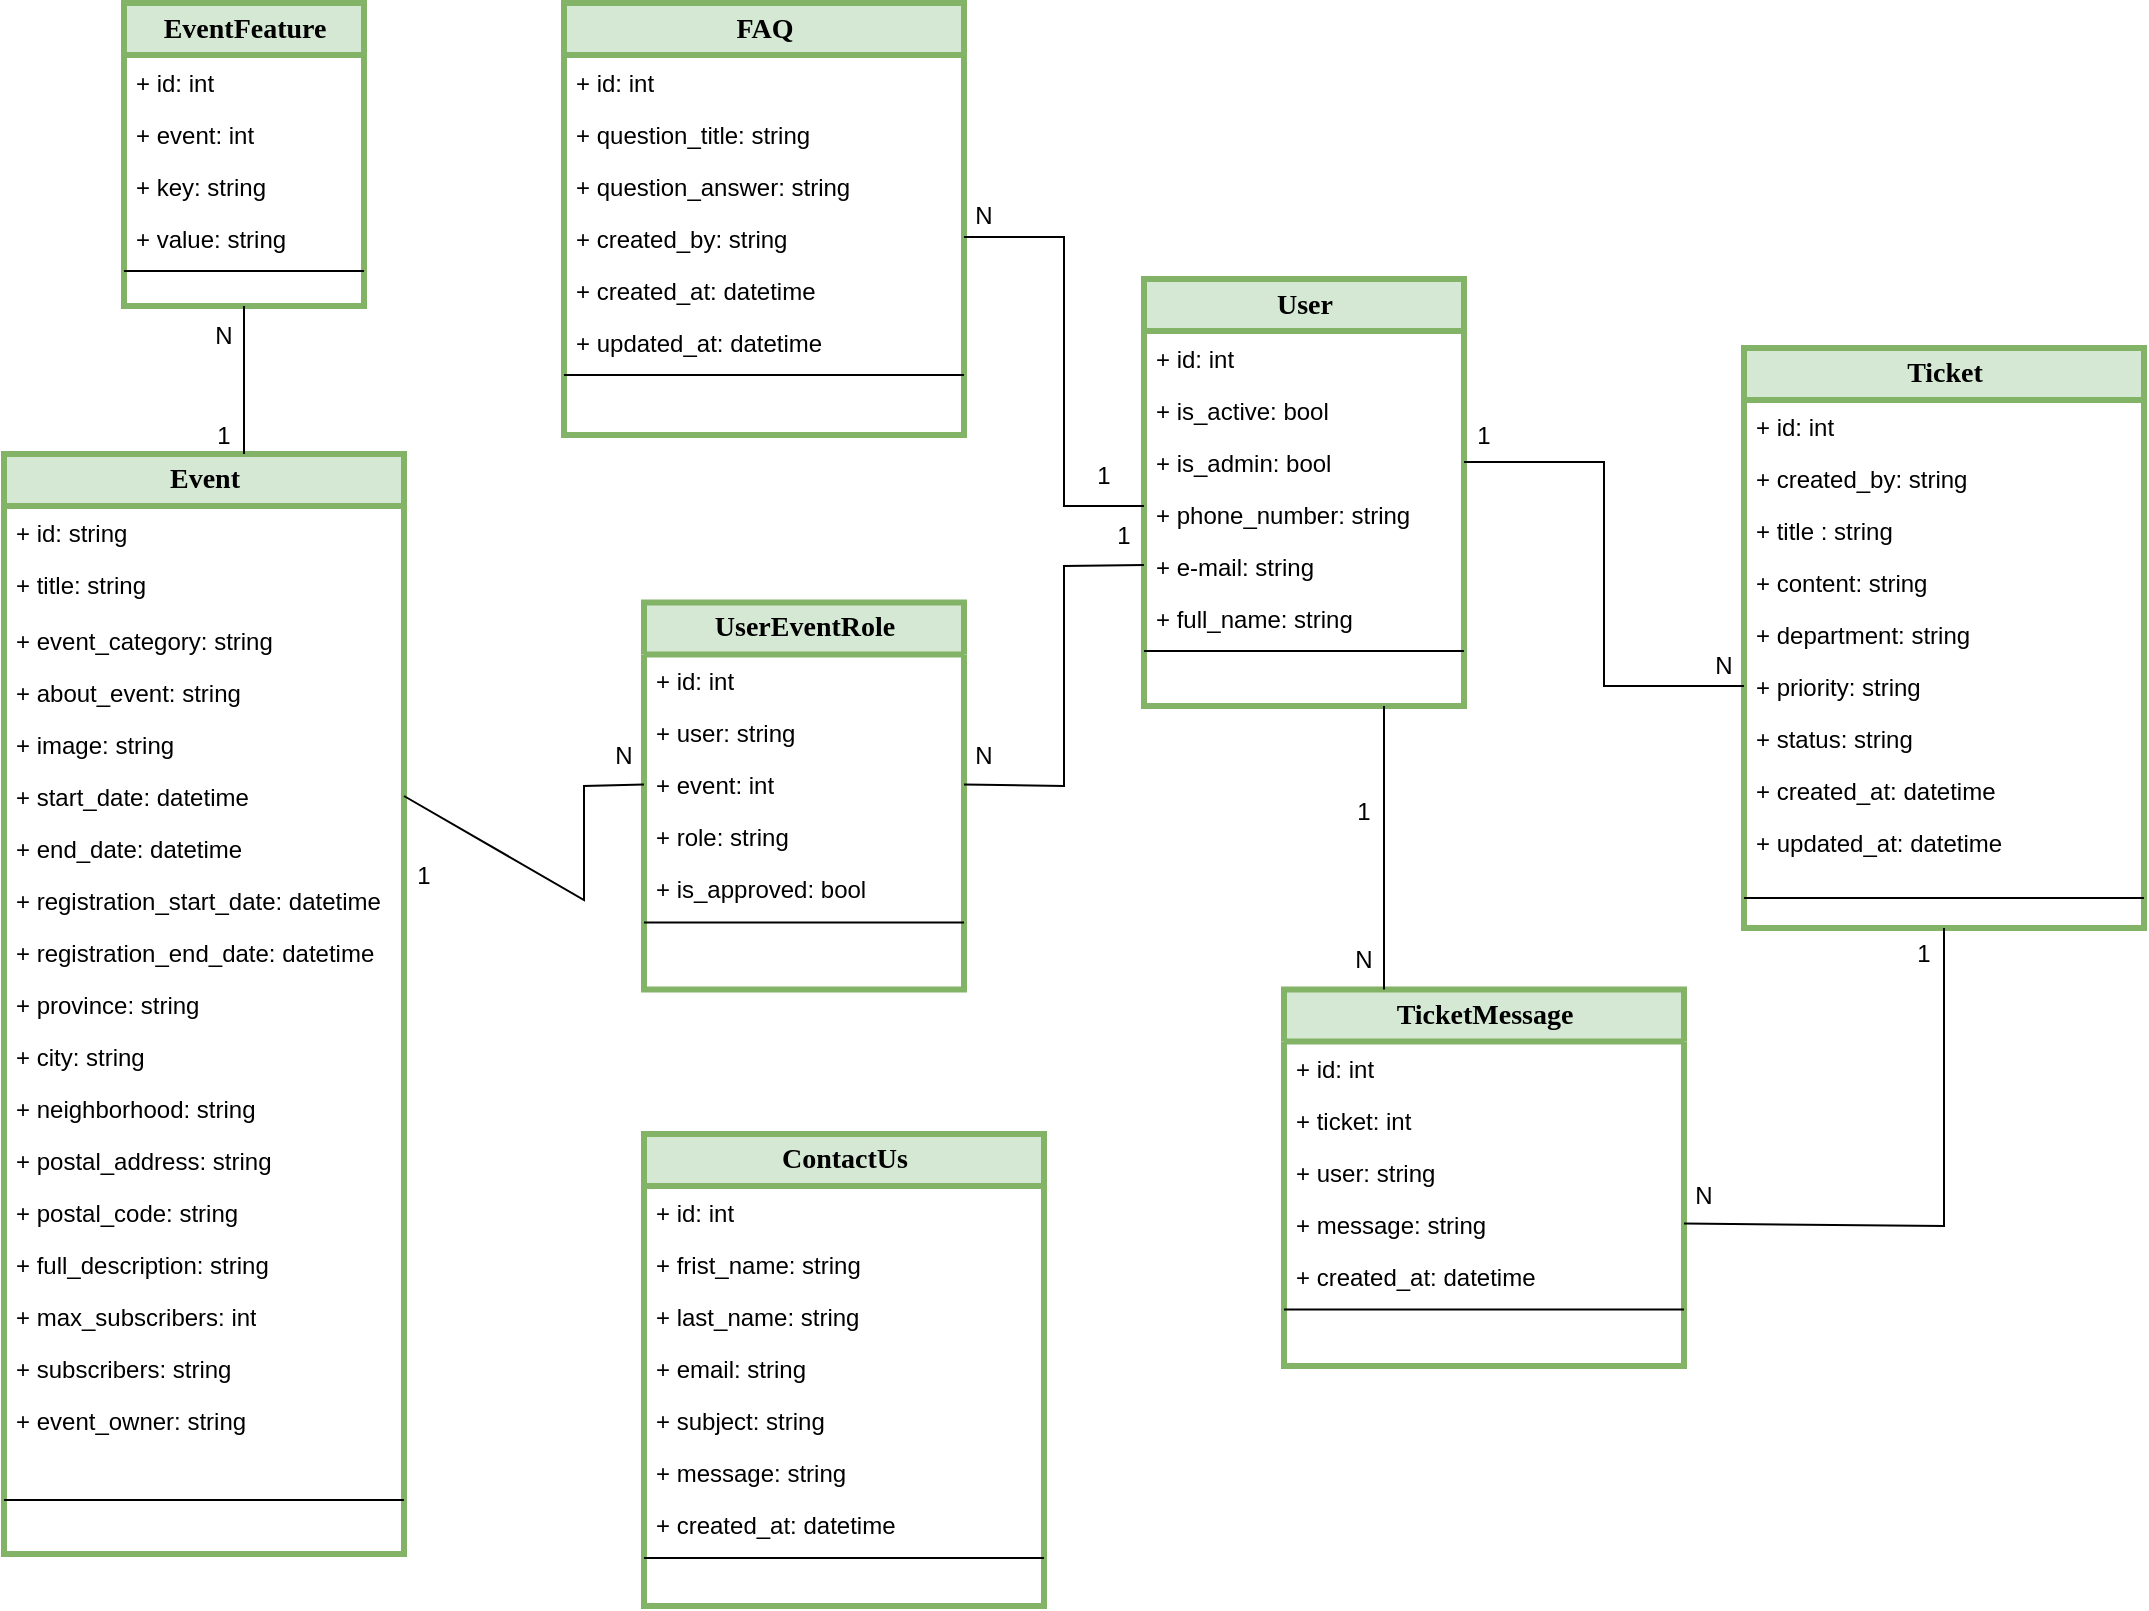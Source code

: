<mxfile version="25.0.2">
  <diagram name="Page-1" id="9f46799a-70d6-7492-0946-bef42562c5a5">
    <mxGraphModel dx="1434" dy="1686" grid="1" gridSize="10" guides="1" tooltips="1" connect="1" arrows="1" fold="1" page="1" pageScale="1" pageWidth="1100" pageHeight="850" background="none" math="0" shadow="0">
      <root>
        <mxCell id="0" />
        <mxCell id="1" parent="0" />
        <mxCell id="1JNQ6iAQLQbl-ibyV2LE-4" value="Event" style="swimlane;html=1;fontStyle=1;align=center;verticalAlign=middle;childLayout=stackLayout;horizontal=1;startSize=26;horizontalStack=0;resizeParent=1;resizeLast=0;collapsible=1;marginBottom=0;swimlaneFillColor=#ffffff;rounded=0;shadow=0;comic=0;labelBackgroundColor=none;strokeWidth=3;fillColor=#d5e8d4;fontFamily=Verdana;fontSize=14;strokeColor=#82b366;" parent="1" vertex="1">
          <mxGeometry x="240" y="-546" width="200" height="550" as="geometry" />
        </mxCell>
        <mxCell id="1JNQ6iAQLQbl-ibyV2LE-14" value="+ id: string" style="text;html=1;strokeColor=none;fillColor=none;align=left;verticalAlign=top;spacingLeft=4;spacingRight=4;whiteSpace=wrap;overflow=hidden;rotatable=0;points=[[0,0.5],[1,0.5]];portConstraint=eastwest;" parent="1JNQ6iAQLQbl-ibyV2LE-4" vertex="1">
          <mxGeometry y="26" width="200" height="26" as="geometry" />
        </mxCell>
        <mxCell id="1JNQ6iAQLQbl-ibyV2LE-6" value="+ title: string" style="text;html=1;strokeColor=none;fillColor=none;align=left;verticalAlign=top;spacingLeft=4;spacingRight=4;whiteSpace=wrap;overflow=hidden;rotatable=0;points=[[0,0.5],[1,0.5]];portConstraint=eastwest;" parent="1JNQ6iAQLQbl-ibyV2LE-4" vertex="1">
          <mxGeometry y="52" width="200" height="28" as="geometry" />
        </mxCell>
        <mxCell id="hfIGhS6BqL0liH2l2tpk-1" value="+ event_category: string" style="text;html=1;strokeColor=none;fillColor=none;align=left;verticalAlign=top;spacingLeft=4;spacingRight=4;whiteSpace=wrap;overflow=hidden;rotatable=0;points=[[0,0.5],[1,0.5]];portConstraint=eastwest;" parent="1JNQ6iAQLQbl-ibyV2LE-4" vertex="1">
          <mxGeometry y="80" width="200" height="26" as="geometry" />
        </mxCell>
        <mxCell id="1JNQ6iAQLQbl-ibyV2LE-18" value="+ about_event: string" style="text;html=1;strokeColor=none;fillColor=none;align=left;verticalAlign=top;spacingLeft=4;spacingRight=4;whiteSpace=wrap;overflow=hidden;rotatable=0;points=[[0,0.5],[1,0.5]];portConstraint=eastwest;" parent="1JNQ6iAQLQbl-ibyV2LE-4" vertex="1">
          <mxGeometry y="106" width="200" height="26" as="geometry" />
        </mxCell>
        <mxCell id="1JNQ6iAQLQbl-ibyV2LE-17" value="+ image: string" style="text;html=1;strokeColor=none;fillColor=none;align=left;verticalAlign=top;spacingLeft=4;spacingRight=4;whiteSpace=wrap;overflow=hidden;rotatable=0;points=[[0,0.5],[1,0.5]];portConstraint=eastwest;" parent="1JNQ6iAQLQbl-ibyV2LE-4" vertex="1">
          <mxGeometry y="132" width="200" height="26" as="geometry" />
        </mxCell>
        <mxCell id="1JNQ6iAQLQbl-ibyV2LE-7" value="+ start_date: datetime" style="text;html=1;strokeColor=none;fillColor=none;align=left;verticalAlign=top;spacingLeft=4;spacingRight=4;whiteSpace=wrap;overflow=hidden;rotatable=0;points=[[0,0.5],[1,0.5]];portConstraint=eastwest;" parent="1JNQ6iAQLQbl-ibyV2LE-4" vertex="1">
          <mxGeometry y="158" width="200" height="26" as="geometry" />
        </mxCell>
        <mxCell id="1JNQ6iAQLQbl-ibyV2LE-8" value="+ end_date: datetime" style="text;html=1;strokeColor=none;fillColor=none;align=left;verticalAlign=top;spacingLeft=4;spacingRight=4;whiteSpace=wrap;overflow=hidden;rotatable=0;points=[[0,0.5],[1,0.5]];portConstraint=eastwest;" parent="1JNQ6iAQLQbl-ibyV2LE-4" vertex="1">
          <mxGeometry y="184" width="200" height="26" as="geometry" />
        </mxCell>
        <mxCell id="zpDkCe3_2rLUsq9SZKUm-1" value="+ registration_start_date: datetime" style="text;html=1;strokeColor=none;fillColor=none;align=left;verticalAlign=top;spacingLeft=4;spacingRight=4;whiteSpace=wrap;overflow=hidden;rotatable=0;points=[[0,0.5],[1,0.5]];portConstraint=eastwest;" vertex="1" parent="1JNQ6iAQLQbl-ibyV2LE-4">
          <mxGeometry y="210" width="200" height="26" as="geometry" />
        </mxCell>
        <mxCell id="zpDkCe3_2rLUsq9SZKUm-2" value="+ registration_end_date: datetime" style="text;html=1;strokeColor=none;fillColor=none;align=left;verticalAlign=top;spacingLeft=4;spacingRight=4;whiteSpace=wrap;overflow=hidden;rotatable=0;points=[[0,0.5],[1,0.5]];portConstraint=eastwest;" vertex="1" parent="1JNQ6iAQLQbl-ibyV2LE-4">
          <mxGeometry y="236" width="200" height="26" as="geometry" />
        </mxCell>
        <mxCell id="1JNQ6iAQLQbl-ibyV2LE-21" value="+ province: string" style="text;html=1;strokeColor=none;fillColor=none;align=left;verticalAlign=top;spacingLeft=4;spacingRight=4;whiteSpace=wrap;overflow=hidden;rotatable=0;points=[[0,0.5],[1,0.5]];portConstraint=eastwest;" parent="1JNQ6iAQLQbl-ibyV2LE-4" vertex="1">
          <mxGeometry y="262" width="200" height="26" as="geometry" />
        </mxCell>
        <mxCell id="1JNQ6iAQLQbl-ibyV2LE-26" value="+ city: string" style="text;html=1;strokeColor=none;fillColor=none;align=left;verticalAlign=top;spacingLeft=4;spacingRight=4;whiteSpace=wrap;overflow=hidden;rotatable=0;points=[[0,0.5],[1,0.5]];portConstraint=eastwest;" parent="1JNQ6iAQLQbl-ibyV2LE-4" vertex="1">
          <mxGeometry y="288" width="200" height="26" as="geometry" />
        </mxCell>
        <mxCell id="1JNQ6iAQLQbl-ibyV2LE-25" value="+ neighborhood: string" style="text;html=1;strokeColor=none;fillColor=none;align=left;verticalAlign=top;spacingLeft=4;spacingRight=4;whiteSpace=wrap;overflow=hidden;rotatable=0;points=[[0,0.5],[1,0.5]];portConstraint=eastwest;" parent="1JNQ6iAQLQbl-ibyV2LE-4" vertex="1">
          <mxGeometry y="314" width="200" height="26" as="geometry" />
        </mxCell>
        <mxCell id="zpDkCe3_2rLUsq9SZKUm-3" value="+ postal_address: string" style="text;html=1;strokeColor=none;fillColor=none;align=left;verticalAlign=top;spacingLeft=4;spacingRight=4;whiteSpace=wrap;overflow=hidden;rotatable=0;points=[[0,0.5],[1,0.5]];portConstraint=eastwest;" vertex="1" parent="1JNQ6iAQLQbl-ibyV2LE-4">
          <mxGeometry y="340" width="200" height="26" as="geometry" />
        </mxCell>
        <mxCell id="zpDkCe3_2rLUsq9SZKUm-4" value="+ postal_code: string" style="text;html=1;strokeColor=none;fillColor=none;align=left;verticalAlign=top;spacingLeft=4;spacingRight=4;whiteSpace=wrap;overflow=hidden;rotatable=0;points=[[0,0.5],[1,0.5]];portConstraint=eastwest;" vertex="1" parent="1JNQ6iAQLQbl-ibyV2LE-4">
          <mxGeometry y="366" width="200" height="26" as="geometry" />
        </mxCell>
        <mxCell id="1JNQ6iAQLQbl-ibyV2LE-24" value="+ full_description: string" style="text;html=1;strokeColor=none;fillColor=none;align=left;verticalAlign=top;spacingLeft=4;spacingRight=4;whiteSpace=wrap;overflow=hidden;rotatable=0;points=[[0,0.5],[1,0.5]];portConstraint=eastwest;" parent="1JNQ6iAQLQbl-ibyV2LE-4" vertex="1">
          <mxGeometry y="392" width="200" height="26" as="geometry" />
        </mxCell>
        <mxCell id="1JNQ6iAQLQbl-ibyV2LE-23" value="+ max_subscribers: int" style="text;html=1;strokeColor=none;fillColor=none;align=left;verticalAlign=top;spacingLeft=4;spacingRight=4;whiteSpace=wrap;overflow=hidden;rotatable=0;points=[[0,0.5],[1,0.5]];portConstraint=eastwest;" parent="1JNQ6iAQLQbl-ibyV2LE-4" vertex="1">
          <mxGeometry y="418" width="200" height="26" as="geometry" />
        </mxCell>
        <mxCell id="wlnrRR874YQRGgchOuz3-2" value="+ subscribers: string" style="text;html=1;strokeColor=none;fillColor=none;align=left;verticalAlign=top;spacingLeft=4;spacingRight=4;whiteSpace=wrap;overflow=hidden;rotatable=0;points=[[0,0.5],[1,0.5]];portConstraint=eastwest;" parent="1JNQ6iAQLQbl-ibyV2LE-4" vertex="1">
          <mxGeometry y="444" width="200" height="26" as="geometry" />
        </mxCell>
        <mxCell id="1JNQ6iAQLQbl-ibyV2LE-22" value="+ event_owner: string" style="text;html=1;strokeColor=none;fillColor=none;align=left;verticalAlign=top;spacingLeft=4;spacingRight=4;whiteSpace=wrap;overflow=hidden;rotatable=0;points=[[0,0.5],[1,0.5]];portConstraint=eastwest;" parent="1JNQ6iAQLQbl-ibyV2LE-4" vertex="1">
          <mxGeometry y="470" width="200" height="26" as="geometry" />
        </mxCell>
        <mxCell id="1JNQ6iAQLQbl-ibyV2LE-10" value="" style="line;html=1;strokeWidth=1;fillColor=none;align=left;verticalAlign=middle;spacingTop=-1;spacingLeft=3;spacingRight=3;rotatable=0;labelPosition=right;points=[];portConstraint=eastwest;" parent="1JNQ6iAQLQbl-ibyV2LE-4" vertex="1">
          <mxGeometry y="496" width="200" height="54" as="geometry" />
        </mxCell>
        <mxCell id="16Xd_hC0KApnLuMPDW5F-2" value="UserEventRole" style="swimlane;html=1;fontStyle=1;align=center;verticalAlign=middle;childLayout=stackLayout;horizontal=1;startSize=26;horizontalStack=0;resizeParent=1;resizeLast=0;collapsible=1;marginBottom=0;swimlaneFillColor=#ffffff;rounded=0;shadow=0;comic=0;labelBackgroundColor=none;strokeWidth=3;fillColor=#d5e8d4;fontFamily=Verdana;fontSize=14;strokeColor=#82b366;" parent="1" vertex="1">
          <mxGeometry x="560" y="-471.75" width="160" height="193.5" as="geometry" />
        </mxCell>
        <mxCell id="16Xd_hC0KApnLuMPDW5F-13" value="+ id: int" style="text;html=1;strokeColor=none;fillColor=none;align=left;verticalAlign=top;spacingLeft=4;spacingRight=4;whiteSpace=wrap;overflow=hidden;rotatable=0;points=[[0,0.5],[1,0.5]];portConstraint=eastwest;" parent="16Xd_hC0KApnLuMPDW5F-2" vertex="1">
          <mxGeometry y="26" width="160" height="26" as="geometry" />
        </mxCell>
        <mxCell id="16Xd_hC0KApnLuMPDW5F-3" value="+ user: string" style="text;html=1;strokeColor=none;fillColor=none;align=left;verticalAlign=top;spacingLeft=4;spacingRight=4;whiteSpace=wrap;overflow=hidden;rotatable=0;points=[[0,0.5],[1,0.5]];portConstraint=eastwest;" parent="16Xd_hC0KApnLuMPDW5F-2" vertex="1">
          <mxGeometry y="52" width="160" height="26" as="geometry" />
        </mxCell>
        <mxCell id="16Xd_hC0KApnLuMPDW5F-4" value="+ event: int" style="text;html=1;strokeColor=none;fillColor=none;align=left;verticalAlign=top;spacingLeft=4;spacingRight=4;whiteSpace=wrap;overflow=hidden;rotatable=0;points=[[0,0.5],[1,0.5]];portConstraint=eastwest;" parent="16Xd_hC0KApnLuMPDW5F-2" vertex="1">
          <mxGeometry y="78" width="160" height="26" as="geometry" />
        </mxCell>
        <mxCell id="16Xd_hC0KApnLuMPDW5F-5" value="+ role: string" style="text;html=1;strokeColor=none;fillColor=none;align=left;verticalAlign=top;spacingLeft=4;spacingRight=4;whiteSpace=wrap;overflow=hidden;rotatable=0;points=[[0,0.5],[1,0.5]];portConstraint=eastwest;" parent="16Xd_hC0KApnLuMPDW5F-2" vertex="1">
          <mxGeometry y="104" width="160" height="26" as="geometry" />
        </mxCell>
        <mxCell id="16Xd_hC0KApnLuMPDW5F-6" value="+ is_approved: bool" style="text;html=1;strokeColor=none;fillColor=none;align=left;verticalAlign=top;spacingLeft=4;spacingRight=4;whiteSpace=wrap;overflow=hidden;rotatable=0;points=[[0,0.5],[1,0.5]];portConstraint=eastwest;" parent="16Xd_hC0KApnLuMPDW5F-2" vertex="1">
          <mxGeometry y="130" width="160" height="26" as="geometry" />
        </mxCell>
        <mxCell id="16Xd_hC0KApnLuMPDW5F-9" value="" style="line;html=1;strokeWidth=1;fillColor=none;align=left;verticalAlign=middle;spacingTop=-1;spacingLeft=3;spacingRight=3;rotatable=0;labelPosition=right;points=[];portConstraint=eastwest;" parent="16Xd_hC0KApnLuMPDW5F-2" vertex="1">
          <mxGeometry y="156" width="160" height="8" as="geometry" />
        </mxCell>
        <mxCell id="16Xd_hC0KApnLuMPDW5F-15" value="EventFeature" style="swimlane;html=1;fontStyle=1;align=center;verticalAlign=middle;childLayout=stackLayout;horizontal=1;startSize=26;horizontalStack=0;resizeParent=1;resizeLast=0;collapsible=1;marginBottom=0;swimlaneFillColor=#ffffff;rounded=0;shadow=0;comic=0;labelBackgroundColor=none;strokeWidth=3;fillColor=#d5e8d4;fontFamily=Verdana;fontSize=14;strokeColor=#82b366;" parent="1" vertex="1">
          <mxGeometry x="300" y="-771.5" width="120" height="151.5" as="geometry" />
        </mxCell>
        <mxCell id="16Xd_hC0KApnLuMPDW5F-16" value="+ id: int" style="text;html=1;strokeColor=none;fillColor=none;align=left;verticalAlign=top;spacingLeft=4;spacingRight=4;whiteSpace=wrap;overflow=hidden;rotatable=0;points=[[0,0.5],[1,0.5]];portConstraint=eastwest;" parent="16Xd_hC0KApnLuMPDW5F-15" vertex="1">
          <mxGeometry y="26" width="120" height="26" as="geometry" />
        </mxCell>
        <mxCell id="16Xd_hC0KApnLuMPDW5F-17" value="+ event: int" style="text;html=1;strokeColor=none;fillColor=none;align=left;verticalAlign=top;spacingLeft=4;spacingRight=4;whiteSpace=wrap;overflow=hidden;rotatable=0;points=[[0,0.5],[1,0.5]];portConstraint=eastwest;" parent="16Xd_hC0KApnLuMPDW5F-15" vertex="1">
          <mxGeometry y="52" width="120" height="26" as="geometry" />
        </mxCell>
        <mxCell id="16Xd_hC0KApnLuMPDW5F-18" value="+ key: string" style="text;html=1;strokeColor=none;fillColor=none;align=left;verticalAlign=top;spacingLeft=4;spacingRight=4;whiteSpace=wrap;overflow=hidden;rotatable=0;points=[[0,0.5],[1,0.5]];portConstraint=eastwest;" parent="16Xd_hC0KApnLuMPDW5F-15" vertex="1">
          <mxGeometry y="78" width="120" height="26" as="geometry" />
        </mxCell>
        <mxCell id="16Xd_hC0KApnLuMPDW5F-19" value="+ value: string" style="text;html=1;strokeColor=none;fillColor=none;align=left;verticalAlign=top;spacingLeft=4;spacingRight=4;whiteSpace=wrap;overflow=hidden;rotatable=0;points=[[0,0.5],[1,0.5]];portConstraint=eastwest;" parent="16Xd_hC0KApnLuMPDW5F-15" vertex="1">
          <mxGeometry y="104" width="120" height="26" as="geometry" />
        </mxCell>
        <mxCell id="16Xd_hC0KApnLuMPDW5F-22" value="" style="line;html=1;strokeWidth=1;fillColor=none;align=left;verticalAlign=middle;spacingTop=-1;spacingLeft=3;spacingRight=3;rotatable=0;labelPosition=right;points=[];portConstraint=eastwest;" parent="16Xd_hC0KApnLuMPDW5F-15" vertex="1">
          <mxGeometry y="130" width="120" height="8" as="geometry" />
        </mxCell>
        <mxCell id="16Xd_hC0KApnLuMPDW5F-60" value="User" style="swimlane;html=1;fontStyle=1;align=center;verticalAlign=middle;childLayout=stackLayout;horizontal=1;startSize=26;horizontalStack=0;resizeParent=1;resizeLast=0;collapsible=1;marginBottom=0;swimlaneFillColor=#ffffff;rounded=0;shadow=0;comic=0;labelBackgroundColor=none;strokeWidth=3;fillColor=#d5e8d4;fontFamily=Verdana;fontSize=14;strokeColor=#82b366;" parent="1" vertex="1">
          <mxGeometry x="810" y="-633.5" width="160" height="213.5" as="geometry" />
        </mxCell>
        <mxCell id="16Xd_hC0KApnLuMPDW5F-61" value="+ id: int" style="text;html=1;strokeColor=none;fillColor=none;align=left;verticalAlign=top;spacingLeft=4;spacingRight=4;whiteSpace=wrap;overflow=hidden;rotatable=0;points=[[0,0.5],[1,0.5]];portConstraint=eastwest;" parent="16Xd_hC0KApnLuMPDW5F-60" vertex="1">
          <mxGeometry y="26" width="160" height="26" as="geometry" />
        </mxCell>
        <mxCell id="hfIGhS6BqL0liH2l2tpk-3" value="+ is_active: bool" style="text;html=1;strokeColor=none;fillColor=none;align=left;verticalAlign=top;spacingLeft=4;spacingRight=4;whiteSpace=wrap;overflow=hidden;rotatable=0;points=[[0,0.5],[1,0.5]];portConstraint=eastwest;" parent="16Xd_hC0KApnLuMPDW5F-60" vertex="1">
          <mxGeometry y="52" width="160" height="26" as="geometry" />
        </mxCell>
        <mxCell id="hfIGhS6BqL0liH2l2tpk-4" value="+ is_admin: bool" style="text;html=1;strokeColor=none;fillColor=none;align=left;verticalAlign=top;spacingLeft=4;spacingRight=4;whiteSpace=wrap;overflow=hidden;rotatable=0;points=[[0,0.5],[1,0.5]];portConstraint=eastwest;" parent="16Xd_hC0KApnLuMPDW5F-60" vertex="1">
          <mxGeometry y="78" width="160" height="26" as="geometry" />
        </mxCell>
        <mxCell id="16Xd_hC0KApnLuMPDW5F-68" value="+ phone_number: string" style="text;html=1;strokeColor=none;fillColor=none;align=left;verticalAlign=top;spacingLeft=4;spacingRight=4;whiteSpace=wrap;overflow=hidden;rotatable=0;points=[[0,0.5],[1,0.5]];portConstraint=eastwest;" parent="16Xd_hC0KApnLuMPDW5F-60" vertex="1">
          <mxGeometry y="104" width="160" height="26" as="geometry" />
        </mxCell>
        <mxCell id="16Xd_hC0KApnLuMPDW5F-62" value="+ e-mail: string" style="text;html=1;strokeColor=none;fillColor=none;align=left;verticalAlign=top;spacingLeft=4;spacingRight=4;whiteSpace=wrap;overflow=hidden;rotatable=0;points=[[0,0.5],[1,0.5]];portConstraint=eastwest;" parent="16Xd_hC0KApnLuMPDW5F-60" vertex="1">
          <mxGeometry y="130" width="160" height="26" as="geometry" />
        </mxCell>
        <mxCell id="16Xd_hC0KApnLuMPDW5F-67" value="+ full_name: string" style="text;html=1;strokeColor=none;fillColor=none;align=left;verticalAlign=top;spacingLeft=4;spacingRight=4;whiteSpace=wrap;overflow=hidden;rotatable=0;points=[[0,0.5],[1,0.5]];portConstraint=eastwest;" parent="16Xd_hC0KApnLuMPDW5F-60" vertex="1">
          <mxGeometry y="156" width="160" height="26" as="geometry" />
        </mxCell>
        <mxCell id="16Xd_hC0KApnLuMPDW5F-66" value="" style="line;html=1;strokeWidth=1;fillColor=none;align=left;verticalAlign=middle;spacingTop=-1;spacingLeft=3;spacingRight=3;rotatable=0;labelPosition=right;points=[];portConstraint=eastwest;" parent="16Xd_hC0KApnLuMPDW5F-60" vertex="1">
          <mxGeometry y="182" width="160" height="8" as="geometry" />
        </mxCell>
        <mxCell id="16Xd_hC0KApnLuMPDW5F-70" value="" style="endArrow=none;html=1;rounded=0;exitX=0;exitY=0.5;exitDx=0;exitDy=0;entryX=1;entryY=0.5;entryDx=0;entryDy=0;" parent="1" source="16Xd_hC0KApnLuMPDW5F-4" target="1JNQ6iAQLQbl-ibyV2LE-7" edge="1">
          <mxGeometry width="50" height="50" relative="1" as="geometry">
            <mxPoint x="510" y="-390" as="sourcePoint" />
            <mxPoint x="470" y="-300" as="targetPoint" />
            <Array as="points">
              <mxPoint x="530" y="-380" />
              <mxPoint x="530" y="-323" />
            </Array>
          </mxGeometry>
        </mxCell>
        <mxCell id="16Xd_hC0KApnLuMPDW5F-71" value="1" style="text;html=1;align=center;verticalAlign=middle;whiteSpace=wrap;rounded=0;" parent="1" vertex="1">
          <mxGeometry x="420" y="-350" width="60" height="30" as="geometry" />
        </mxCell>
        <mxCell id="16Xd_hC0KApnLuMPDW5F-72" value="N" style="text;html=1;align=center;verticalAlign=middle;whiteSpace=wrap;rounded=0;" parent="1" vertex="1">
          <mxGeometry x="520" y="-410" width="60" height="30" as="geometry" />
        </mxCell>
        <mxCell id="16Xd_hC0KApnLuMPDW5F-73" value="" style="endArrow=none;html=1;rounded=0;exitX=0;exitY=0.5;exitDx=0;exitDy=0;entryX=1;entryY=0.5;entryDx=0;entryDy=0;" parent="1" source="16Xd_hC0KApnLuMPDW5F-62" target="16Xd_hC0KApnLuMPDW5F-4" edge="1">
          <mxGeometry width="50" height="50" relative="1" as="geometry">
            <mxPoint x="760" y="-560" as="sourcePoint" />
            <mxPoint x="750" y="-370" as="targetPoint" />
            <Array as="points">
              <mxPoint x="770" y="-490" />
              <mxPoint x="770" y="-380" />
            </Array>
          </mxGeometry>
        </mxCell>
        <mxCell id="16Xd_hC0KApnLuMPDW5F-75" value="1" style="text;html=1;align=center;verticalAlign=middle;whiteSpace=wrap;rounded=0;" parent="1" vertex="1">
          <mxGeometry x="770" y="-520" width="60" height="30" as="geometry" />
        </mxCell>
        <mxCell id="16Xd_hC0KApnLuMPDW5F-84" value="" style="endArrow=none;html=1;rounded=0;entryX=0.5;entryY=1;entryDx=0;entryDy=0;" parent="1" target="16Xd_hC0KApnLuMPDW5F-15" edge="1">
          <mxGeometry width="50" height="50" relative="1" as="geometry">
            <mxPoint x="360" y="-546" as="sourcePoint" />
            <mxPoint x="730" y="-400" as="targetPoint" />
          </mxGeometry>
        </mxCell>
        <mxCell id="16Xd_hC0KApnLuMPDW5F-85" value="N" style="text;html=1;align=center;verticalAlign=middle;whiteSpace=wrap;rounded=0;" parent="1" vertex="1">
          <mxGeometry x="320" y="-620" width="60" height="30" as="geometry" />
        </mxCell>
        <mxCell id="16Xd_hC0KApnLuMPDW5F-86" value="1" style="text;html=1;align=center;verticalAlign=middle;whiteSpace=wrap;rounded=0;" parent="1" vertex="1">
          <mxGeometry x="320" y="-570" width="60" height="30" as="geometry" />
        </mxCell>
        <mxCell id="16Xd_hC0KApnLuMPDW5F-109" style="edgeStyle=orthogonalEdgeStyle;rounded=0;orthogonalLoop=1;jettySize=auto;html=1;exitX=0.5;exitY=1;exitDx=0;exitDy=0;" parent="1" edge="1">
          <mxGeometry relative="1" as="geometry">
            <mxPoint x="340" y="-80" as="sourcePoint" />
            <mxPoint x="340" y="-80" as="targetPoint" />
          </mxGeometry>
        </mxCell>
        <mxCell id="8GmvgwryK2xuMshozjX--1" value="N" style="text;html=1;align=center;verticalAlign=middle;whiteSpace=wrap;rounded=0;" parent="1" vertex="1">
          <mxGeometry x="700" y="-410" width="60" height="30" as="geometry" />
        </mxCell>
        <mxCell id="O-naPz0J4QWj3hlk5LIV-13" value="Ticket" style="swimlane;html=1;fontStyle=1;align=center;verticalAlign=middle;childLayout=stackLayout;horizontal=1;startSize=26;horizontalStack=0;resizeParent=1;resizeLast=0;collapsible=1;marginBottom=0;swimlaneFillColor=#ffffff;rounded=0;shadow=0;comic=0;labelBackgroundColor=none;strokeWidth=3;fillColor=#d5e8d4;fontFamily=Verdana;fontSize=14;strokeColor=#82b366;" parent="1" vertex="1">
          <mxGeometry x="1110" y="-599" width="200" height="290" as="geometry" />
        </mxCell>
        <mxCell id="O-naPz0J4QWj3hlk5LIV-14" value="+ id: int" style="text;html=1;strokeColor=none;fillColor=none;align=left;verticalAlign=top;spacingLeft=4;spacingRight=4;whiteSpace=wrap;overflow=hidden;rotatable=0;points=[[0,0.5],[1,0.5]];portConstraint=eastwest;" parent="O-naPz0J4QWj3hlk5LIV-13" vertex="1">
          <mxGeometry y="26" width="200" height="26" as="geometry" />
        </mxCell>
        <mxCell id="ZtrK6x8IqSy1NGGEaU3w-1" value="+ created_by: string" style="text;html=1;strokeColor=none;fillColor=none;align=left;verticalAlign=top;spacingLeft=4;spacingRight=4;whiteSpace=wrap;overflow=hidden;rotatable=0;points=[[0,0.5],[1,0.5]];portConstraint=eastwest;" parent="O-naPz0J4QWj3hlk5LIV-13" vertex="1">
          <mxGeometry y="52" width="200" height="26" as="geometry" />
        </mxCell>
        <mxCell id="O-naPz0J4QWj3hlk5LIV-29" value="+ title : string" style="text;html=1;strokeColor=none;fillColor=none;align=left;verticalAlign=top;spacingLeft=4;spacingRight=4;whiteSpace=wrap;overflow=hidden;rotatable=0;points=[[0,0.5],[1,0.5]];portConstraint=eastwest;" parent="O-naPz0J4QWj3hlk5LIV-13" vertex="1">
          <mxGeometry y="78" width="200" height="26" as="geometry" />
        </mxCell>
        <mxCell id="O-naPz0J4QWj3hlk5LIV-27" value="+ content: string" style="text;html=1;strokeColor=none;fillColor=none;align=left;verticalAlign=top;spacingLeft=4;spacingRight=4;whiteSpace=wrap;overflow=hidden;rotatable=0;points=[[0,0.5],[1,0.5]];portConstraint=eastwest;" parent="O-naPz0J4QWj3hlk5LIV-13" vertex="1">
          <mxGeometry y="104" width="200" height="26" as="geometry" />
        </mxCell>
        <mxCell id="O-naPz0J4QWj3hlk5LIV-26" value="+ department: string" style="text;html=1;strokeColor=none;fillColor=none;align=left;verticalAlign=top;spacingLeft=4;spacingRight=4;whiteSpace=wrap;overflow=hidden;rotatable=0;points=[[0,0.5],[1,0.5]];portConstraint=eastwest;" parent="O-naPz0J4QWj3hlk5LIV-13" vertex="1">
          <mxGeometry y="130" width="200" height="26" as="geometry" />
        </mxCell>
        <mxCell id="O-naPz0J4QWj3hlk5LIV-25" value="+ priority: string" style="text;html=1;strokeColor=none;fillColor=none;align=left;verticalAlign=top;spacingLeft=4;spacingRight=4;whiteSpace=wrap;overflow=hidden;rotatable=0;points=[[0,0.5],[1,0.5]];portConstraint=eastwest;" parent="O-naPz0J4QWj3hlk5LIV-13" vertex="1">
          <mxGeometry y="156" width="200" height="26" as="geometry" />
        </mxCell>
        <mxCell id="O-naPz0J4QWj3hlk5LIV-15" value="+ status: string" style="text;html=1;strokeColor=none;fillColor=none;align=left;verticalAlign=top;spacingLeft=4;spacingRight=4;whiteSpace=wrap;overflow=hidden;rotatable=0;points=[[0,0.5],[1,0.5]];portConstraint=eastwest;" parent="O-naPz0J4QWj3hlk5LIV-13" vertex="1">
          <mxGeometry y="182" width="200" height="26" as="geometry" />
        </mxCell>
        <mxCell id="O-naPz0J4QWj3hlk5LIV-28" value="+ created_at: datetime" style="text;html=1;strokeColor=none;fillColor=none;align=left;verticalAlign=top;spacingLeft=4;spacingRight=4;whiteSpace=wrap;overflow=hidden;rotatable=0;points=[[0,0.5],[1,0.5]];portConstraint=eastwest;" parent="O-naPz0J4QWj3hlk5LIV-13" vertex="1">
          <mxGeometry y="208" width="200" height="26" as="geometry" />
        </mxCell>
        <mxCell id="O-naPz0J4QWj3hlk5LIV-16" value="+ updated_at: datetime" style="text;html=1;strokeColor=none;fillColor=none;align=left;verticalAlign=top;spacingLeft=4;spacingRight=4;whiteSpace=wrap;overflow=hidden;rotatable=0;points=[[0,0.5],[1,0.5]];portConstraint=eastwest;" parent="O-naPz0J4QWj3hlk5LIV-13" vertex="1">
          <mxGeometry y="234" width="200" height="26" as="geometry" />
        </mxCell>
        <mxCell id="O-naPz0J4QWj3hlk5LIV-17" value="" style="line;html=1;strokeWidth=1;fillColor=none;align=left;verticalAlign=middle;spacingTop=-1;spacingLeft=3;spacingRight=3;rotatable=0;labelPosition=right;points=[];portConstraint=eastwest;" parent="O-naPz0J4QWj3hlk5LIV-13" vertex="1">
          <mxGeometry y="260" width="200" height="30" as="geometry" />
        </mxCell>
        <mxCell id="O-naPz0J4QWj3hlk5LIV-19" value="TicketMessage" style="swimlane;html=1;fontStyle=1;align=center;verticalAlign=middle;childLayout=stackLayout;horizontal=1;startSize=26;horizontalStack=0;resizeParent=1;resizeLast=0;collapsible=1;marginBottom=0;swimlaneFillColor=#ffffff;rounded=0;shadow=0;comic=0;labelBackgroundColor=none;strokeWidth=3;fillColor=#d5e8d4;fontFamily=Verdana;fontSize=14;strokeColor=#82b366;" parent="1" vertex="1">
          <mxGeometry x="880" y="-278.25" width="200" height="188.25" as="geometry" />
        </mxCell>
        <mxCell id="O-naPz0J4QWj3hlk5LIV-20" value="+ id: int" style="text;html=1;strokeColor=none;fillColor=none;align=left;verticalAlign=top;spacingLeft=4;spacingRight=4;whiteSpace=wrap;overflow=hidden;rotatable=0;points=[[0,0.5],[1,0.5]];portConstraint=eastwest;" parent="O-naPz0J4QWj3hlk5LIV-19" vertex="1">
          <mxGeometry y="26" width="200" height="26" as="geometry" />
        </mxCell>
        <mxCell id="O-naPz0J4QWj3hlk5LIV-31" value="+ ticket: int" style="text;html=1;strokeColor=none;fillColor=none;align=left;verticalAlign=top;spacingLeft=4;spacingRight=4;whiteSpace=wrap;overflow=hidden;rotatable=0;points=[[0,0.5],[1,0.5]];portConstraint=eastwest;" parent="O-naPz0J4QWj3hlk5LIV-19" vertex="1">
          <mxGeometry y="52" width="200" height="26" as="geometry" />
        </mxCell>
        <mxCell id="O-naPz0J4QWj3hlk5LIV-32" value="+ user: string" style="text;html=1;strokeColor=none;fillColor=none;align=left;verticalAlign=top;spacingLeft=4;spacingRight=4;whiteSpace=wrap;overflow=hidden;rotatable=0;points=[[0,0.5],[1,0.5]];portConstraint=eastwest;" parent="O-naPz0J4QWj3hlk5LIV-19" vertex="1">
          <mxGeometry y="78" width="200" height="26" as="geometry" />
        </mxCell>
        <mxCell id="O-naPz0J4QWj3hlk5LIV-21" value="+ message: string" style="text;html=1;strokeColor=none;fillColor=none;align=left;verticalAlign=top;spacingLeft=4;spacingRight=4;whiteSpace=wrap;overflow=hidden;rotatable=0;points=[[0,0.5],[1,0.5]];portConstraint=eastwest;" parent="O-naPz0J4QWj3hlk5LIV-19" vertex="1">
          <mxGeometry y="104" width="200" height="26" as="geometry" />
        </mxCell>
        <mxCell id="O-naPz0J4QWj3hlk5LIV-33" value="+ created_at: datetime" style="text;html=1;strokeColor=none;fillColor=none;align=left;verticalAlign=top;spacingLeft=4;spacingRight=4;whiteSpace=wrap;overflow=hidden;rotatable=0;points=[[0,0.5],[1,0.5]];portConstraint=eastwest;" parent="O-naPz0J4QWj3hlk5LIV-19" vertex="1">
          <mxGeometry y="130" width="200" height="26" as="geometry" />
        </mxCell>
        <mxCell id="O-naPz0J4QWj3hlk5LIV-23" value="" style="line;html=1;strokeWidth=1;fillColor=none;align=left;verticalAlign=middle;spacingTop=-1;spacingLeft=3;spacingRight=3;rotatable=0;labelPosition=right;points=[];portConstraint=eastwest;" parent="O-naPz0J4QWj3hlk5LIV-19" vertex="1">
          <mxGeometry y="156" width="200" height="8" as="geometry" />
        </mxCell>
        <mxCell id="O-naPz0J4QWj3hlk5LIV-34" value="ContactUs" style="swimlane;html=1;fontStyle=1;align=center;verticalAlign=middle;childLayout=stackLayout;horizontal=1;startSize=26;horizontalStack=0;resizeParent=1;resizeLast=0;collapsible=1;marginBottom=0;swimlaneFillColor=#ffffff;rounded=0;shadow=0;comic=0;labelBackgroundColor=none;strokeWidth=3;fillColor=#d5e8d4;fontFamily=Verdana;fontSize=14;strokeColor=#82b366;" parent="1" vertex="1">
          <mxGeometry x="560" y="-206" width="200" height="236" as="geometry" />
        </mxCell>
        <mxCell id="O-naPz0J4QWj3hlk5LIV-35" value="+ id: int" style="text;html=1;strokeColor=none;fillColor=none;align=left;verticalAlign=top;spacingLeft=4;spacingRight=4;whiteSpace=wrap;overflow=hidden;rotatable=0;points=[[0,0.5],[1,0.5]];portConstraint=eastwest;" parent="O-naPz0J4QWj3hlk5LIV-34" vertex="1">
          <mxGeometry y="26" width="200" height="26" as="geometry" />
        </mxCell>
        <mxCell id="O-naPz0J4QWj3hlk5LIV-40" value="+ frist_name: string" style="text;html=1;strokeColor=none;fillColor=none;align=left;verticalAlign=top;spacingLeft=4;spacingRight=4;whiteSpace=wrap;overflow=hidden;rotatable=0;points=[[0,0.5],[1,0.5]];portConstraint=eastwest;" parent="O-naPz0J4QWj3hlk5LIV-34" vertex="1">
          <mxGeometry y="52" width="200" height="26" as="geometry" />
        </mxCell>
        <mxCell id="O-naPz0J4QWj3hlk5LIV-42" value="+ last_name: string" style="text;html=1;strokeColor=none;fillColor=none;align=left;verticalAlign=top;spacingLeft=4;spacingRight=4;whiteSpace=wrap;overflow=hidden;rotatable=0;points=[[0,0.5],[1,0.5]];portConstraint=eastwest;" parent="O-naPz0J4QWj3hlk5LIV-34" vertex="1">
          <mxGeometry y="78" width="200" height="26" as="geometry" />
        </mxCell>
        <mxCell id="O-naPz0J4QWj3hlk5LIV-43" value="+ email: string" style="text;html=1;strokeColor=none;fillColor=none;align=left;verticalAlign=top;spacingLeft=4;spacingRight=4;whiteSpace=wrap;overflow=hidden;rotatable=0;points=[[0,0.5],[1,0.5]];portConstraint=eastwest;" parent="O-naPz0J4QWj3hlk5LIV-34" vertex="1">
          <mxGeometry y="104" width="200" height="26" as="geometry" />
        </mxCell>
        <mxCell id="O-naPz0J4QWj3hlk5LIV-41" value="+ subject: string" style="text;html=1;strokeColor=none;fillColor=none;align=left;verticalAlign=top;spacingLeft=4;spacingRight=4;whiteSpace=wrap;overflow=hidden;rotatable=0;points=[[0,0.5],[1,0.5]];portConstraint=eastwest;" parent="O-naPz0J4QWj3hlk5LIV-34" vertex="1">
          <mxGeometry y="130" width="200" height="26" as="geometry" />
        </mxCell>
        <mxCell id="O-naPz0J4QWj3hlk5LIV-36" value="+ message: string" style="text;html=1;strokeColor=none;fillColor=none;align=left;verticalAlign=top;spacingLeft=4;spacingRight=4;whiteSpace=wrap;overflow=hidden;rotatable=0;points=[[0,0.5],[1,0.5]];portConstraint=eastwest;" parent="O-naPz0J4QWj3hlk5LIV-34" vertex="1">
          <mxGeometry y="156" width="200" height="26" as="geometry" />
        </mxCell>
        <mxCell id="O-naPz0J4QWj3hlk5LIV-37" value="+ created_at: datetime" style="text;html=1;strokeColor=none;fillColor=none;align=left;verticalAlign=top;spacingLeft=4;spacingRight=4;whiteSpace=wrap;overflow=hidden;rotatable=0;points=[[0,0.5],[1,0.5]];portConstraint=eastwest;" parent="O-naPz0J4QWj3hlk5LIV-34" vertex="1">
          <mxGeometry y="182" width="200" height="26" as="geometry" />
        </mxCell>
        <mxCell id="O-naPz0J4QWj3hlk5LIV-38" value="" style="line;html=1;strokeWidth=1;fillColor=none;align=left;verticalAlign=middle;spacingTop=-1;spacingLeft=3;spacingRight=3;rotatable=0;labelPosition=right;points=[];portConstraint=eastwest;" parent="O-naPz0J4QWj3hlk5LIV-34" vertex="1">
          <mxGeometry y="208" width="200" height="8" as="geometry" />
        </mxCell>
        <mxCell id="O-naPz0J4QWj3hlk5LIV-47" value="" style="endArrow=none;html=1;rounded=0;exitX=0;exitY=0.5;exitDx=0;exitDy=0;" parent="1" source="O-naPz0J4QWj3hlk5LIV-25" edge="1">
          <mxGeometry width="50" height="50" relative="1" as="geometry">
            <mxPoint x="1100" y="-490" as="sourcePoint" />
            <mxPoint x="970" y="-542" as="targetPoint" />
            <Array as="points">
              <mxPoint x="1040" y="-430" />
              <mxPoint x="1040" y="-520" />
              <mxPoint x="1040" y="-542" />
            </Array>
          </mxGeometry>
        </mxCell>
        <mxCell id="O-naPz0J4QWj3hlk5LIV-48" value="N" style="text;html=1;align=center;verticalAlign=middle;whiteSpace=wrap;rounded=0;" parent="1" vertex="1">
          <mxGeometry x="1070" y="-455" width="60" height="30" as="geometry" />
        </mxCell>
        <mxCell id="O-naPz0J4QWj3hlk5LIV-49" value="1" style="text;html=1;align=center;verticalAlign=middle;whiteSpace=wrap;rounded=0;" parent="1" vertex="1">
          <mxGeometry x="950" y="-570" width="60" height="30" as="geometry" />
        </mxCell>
        <mxCell id="O-naPz0J4QWj3hlk5LIV-50" value="" style="endArrow=none;html=1;rounded=0;entryX=0.75;entryY=1;entryDx=0;entryDy=0;exitX=0.25;exitY=0;exitDx=0;exitDy=0;" parent="1" source="O-naPz0J4QWj3hlk5LIV-19" target="16Xd_hC0KApnLuMPDW5F-60" edge="1">
          <mxGeometry width="50" height="50" relative="1" as="geometry">
            <mxPoint x="900" y="-290" as="sourcePoint" />
            <mxPoint x="950" y="-340" as="targetPoint" />
          </mxGeometry>
        </mxCell>
        <mxCell id="O-naPz0J4QWj3hlk5LIV-52" value="1" style="text;html=1;align=center;verticalAlign=middle;whiteSpace=wrap;rounded=0;" parent="1" vertex="1">
          <mxGeometry x="890" y="-380" width="60" height="26" as="geometry" />
        </mxCell>
        <mxCell id="O-naPz0J4QWj3hlk5LIV-53" value="N" style="text;html=1;align=center;verticalAlign=middle;whiteSpace=wrap;rounded=0;" parent="1" vertex="1">
          <mxGeometry x="890" y="-308.25" width="60" height="30" as="geometry" />
        </mxCell>
        <mxCell id="O-naPz0J4QWj3hlk5LIV-54" value="" style="endArrow=none;html=1;rounded=0;entryX=0.5;entryY=1;entryDx=0;entryDy=0;exitX=1;exitY=0.5;exitDx=0;exitDy=0;" parent="1" source="O-naPz0J4QWj3hlk5LIV-21" target="O-naPz0J4QWj3hlk5LIV-13" edge="1">
          <mxGeometry width="50" height="50" relative="1" as="geometry">
            <mxPoint x="1150" y="-170" as="sourcePoint" />
            <mxPoint x="1180" y="-290" as="targetPoint" />
            <Array as="points">
              <mxPoint x="1210" y="-160" />
            </Array>
          </mxGeometry>
        </mxCell>
        <mxCell id="O-naPz0J4QWj3hlk5LIV-55" value="1" style="text;html=1;align=center;verticalAlign=middle;whiteSpace=wrap;rounded=0;" parent="1" vertex="1">
          <mxGeometry x="1170" y="-309" width="60" height="26" as="geometry" />
        </mxCell>
        <mxCell id="O-naPz0J4QWj3hlk5LIV-56" value="N" style="text;html=1;align=center;verticalAlign=middle;whiteSpace=wrap;rounded=0;" parent="1" vertex="1">
          <mxGeometry x="1060" y="-190" width="60" height="30" as="geometry" />
        </mxCell>
        <mxCell id="zpDkCe3_2rLUsq9SZKUm-5" value="FAQ" style="swimlane;html=1;fontStyle=1;align=center;verticalAlign=middle;childLayout=stackLayout;horizontal=1;startSize=26;horizontalStack=0;resizeParent=1;resizeLast=0;collapsible=1;marginBottom=0;swimlaneFillColor=#ffffff;rounded=0;shadow=0;comic=0;labelBackgroundColor=none;strokeWidth=3;fillColor=#d5e8d4;fontFamily=Verdana;fontSize=14;strokeColor=#82b366;" vertex="1" parent="1">
          <mxGeometry x="520" y="-771.5" width="200" height="216" as="geometry" />
        </mxCell>
        <mxCell id="zpDkCe3_2rLUsq9SZKUm-6" value="+ id: int" style="text;html=1;strokeColor=none;fillColor=none;align=left;verticalAlign=top;spacingLeft=4;spacingRight=4;whiteSpace=wrap;overflow=hidden;rotatable=0;points=[[0,0.5],[1,0.5]];portConstraint=eastwest;" vertex="1" parent="zpDkCe3_2rLUsq9SZKUm-5">
          <mxGeometry y="26" width="200" height="26" as="geometry" />
        </mxCell>
        <mxCell id="zpDkCe3_2rLUsq9SZKUm-7" value="+ question_title: string" style="text;html=1;strokeColor=none;fillColor=none;align=left;verticalAlign=top;spacingLeft=4;spacingRight=4;whiteSpace=wrap;overflow=hidden;rotatable=0;points=[[0,0.5],[1,0.5]];portConstraint=eastwest;" vertex="1" parent="zpDkCe3_2rLUsq9SZKUm-5">
          <mxGeometry y="52" width="200" height="26" as="geometry" />
        </mxCell>
        <mxCell id="zpDkCe3_2rLUsq9SZKUm-8" value="+ question_answer: string" style="text;html=1;strokeColor=none;fillColor=none;align=left;verticalAlign=top;spacingLeft=4;spacingRight=4;whiteSpace=wrap;overflow=hidden;rotatable=0;points=[[0,0.5],[1,0.5]];portConstraint=eastwest;" vertex="1" parent="zpDkCe3_2rLUsq9SZKUm-5">
          <mxGeometry y="78" width="200" height="26" as="geometry" />
        </mxCell>
        <mxCell id="zpDkCe3_2rLUsq9SZKUm-10" value="+ created_by: string" style="text;html=1;strokeColor=none;fillColor=none;align=left;verticalAlign=top;spacingLeft=4;spacingRight=4;whiteSpace=wrap;overflow=hidden;rotatable=0;points=[[0,0.5],[1,0.5]];portConstraint=eastwest;" vertex="1" parent="zpDkCe3_2rLUsq9SZKUm-5">
          <mxGeometry y="104" width="200" height="26" as="geometry" />
        </mxCell>
        <mxCell id="zpDkCe3_2rLUsq9SZKUm-11" value="+ created_at: datetime" style="text;html=1;strokeColor=none;fillColor=none;align=left;verticalAlign=top;spacingLeft=4;spacingRight=4;whiteSpace=wrap;overflow=hidden;rotatable=0;points=[[0,0.5],[1,0.5]];portConstraint=eastwest;" vertex="1" parent="zpDkCe3_2rLUsq9SZKUm-5">
          <mxGeometry y="130" width="200" height="26" as="geometry" />
        </mxCell>
        <mxCell id="zpDkCe3_2rLUsq9SZKUm-12" value="+ updated_at: datetime" style="text;html=1;strokeColor=none;fillColor=none;align=left;verticalAlign=top;spacingLeft=4;spacingRight=4;whiteSpace=wrap;overflow=hidden;rotatable=0;points=[[0,0.5],[1,0.5]];portConstraint=eastwest;" vertex="1" parent="zpDkCe3_2rLUsq9SZKUm-5">
          <mxGeometry y="156" width="200" height="26" as="geometry" />
        </mxCell>
        <mxCell id="zpDkCe3_2rLUsq9SZKUm-13" value="" style="line;html=1;strokeWidth=1;fillColor=none;align=left;verticalAlign=middle;spacingTop=-1;spacingLeft=3;spacingRight=3;rotatable=0;labelPosition=right;points=[];portConstraint=eastwest;" vertex="1" parent="zpDkCe3_2rLUsq9SZKUm-5">
          <mxGeometry y="182" width="200" height="8" as="geometry" />
        </mxCell>
        <mxCell id="zpDkCe3_2rLUsq9SZKUm-16" value="" style="endArrow=none;html=1;rounded=0;edgeStyle=orthogonalEdgeStyle;entryX=0.667;entryY=0;entryDx=0;entryDy=0;entryPerimeter=0;" edge="1" parent="1" source="zpDkCe3_2rLUsq9SZKUm-10" target="16Xd_hC0KApnLuMPDW5F-75">
          <mxGeometry width="50" height="50" relative="1" as="geometry">
            <mxPoint x="770" y="-690" as="sourcePoint" />
            <mxPoint x="800" y="-520" as="targetPoint" />
            <Array as="points">
              <mxPoint x="770" y="-654" />
              <mxPoint x="770" y="-520" />
            </Array>
          </mxGeometry>
        </mxCell>
        <mxCell id="zpDkCe3_2rLUsq9SZKUm-19" value="1" style="text;html=1;align=center;verticalAlign=middle;whiteSpace=wrap;rounded=0;" vertex="1" parent="1">
          <mxGeometry x="760" y="-550" width="60" height="30" as="geometry" />
        </mxCell>
        <mxCell id="zpDkCe3_2rLUsq9SZKUm-20" value="N" style="text;html=1;align=center;verticalAlign=middle;whiteSpace=wrap;rounded=0;" vertex="1" parent="1">
          <mxGeometry x="700" y="-680" width="60" height="30" as="geometry" />
        </mxCell>
      </root>
    </mxGraphModel>
  </diagram>
</mxfile>

